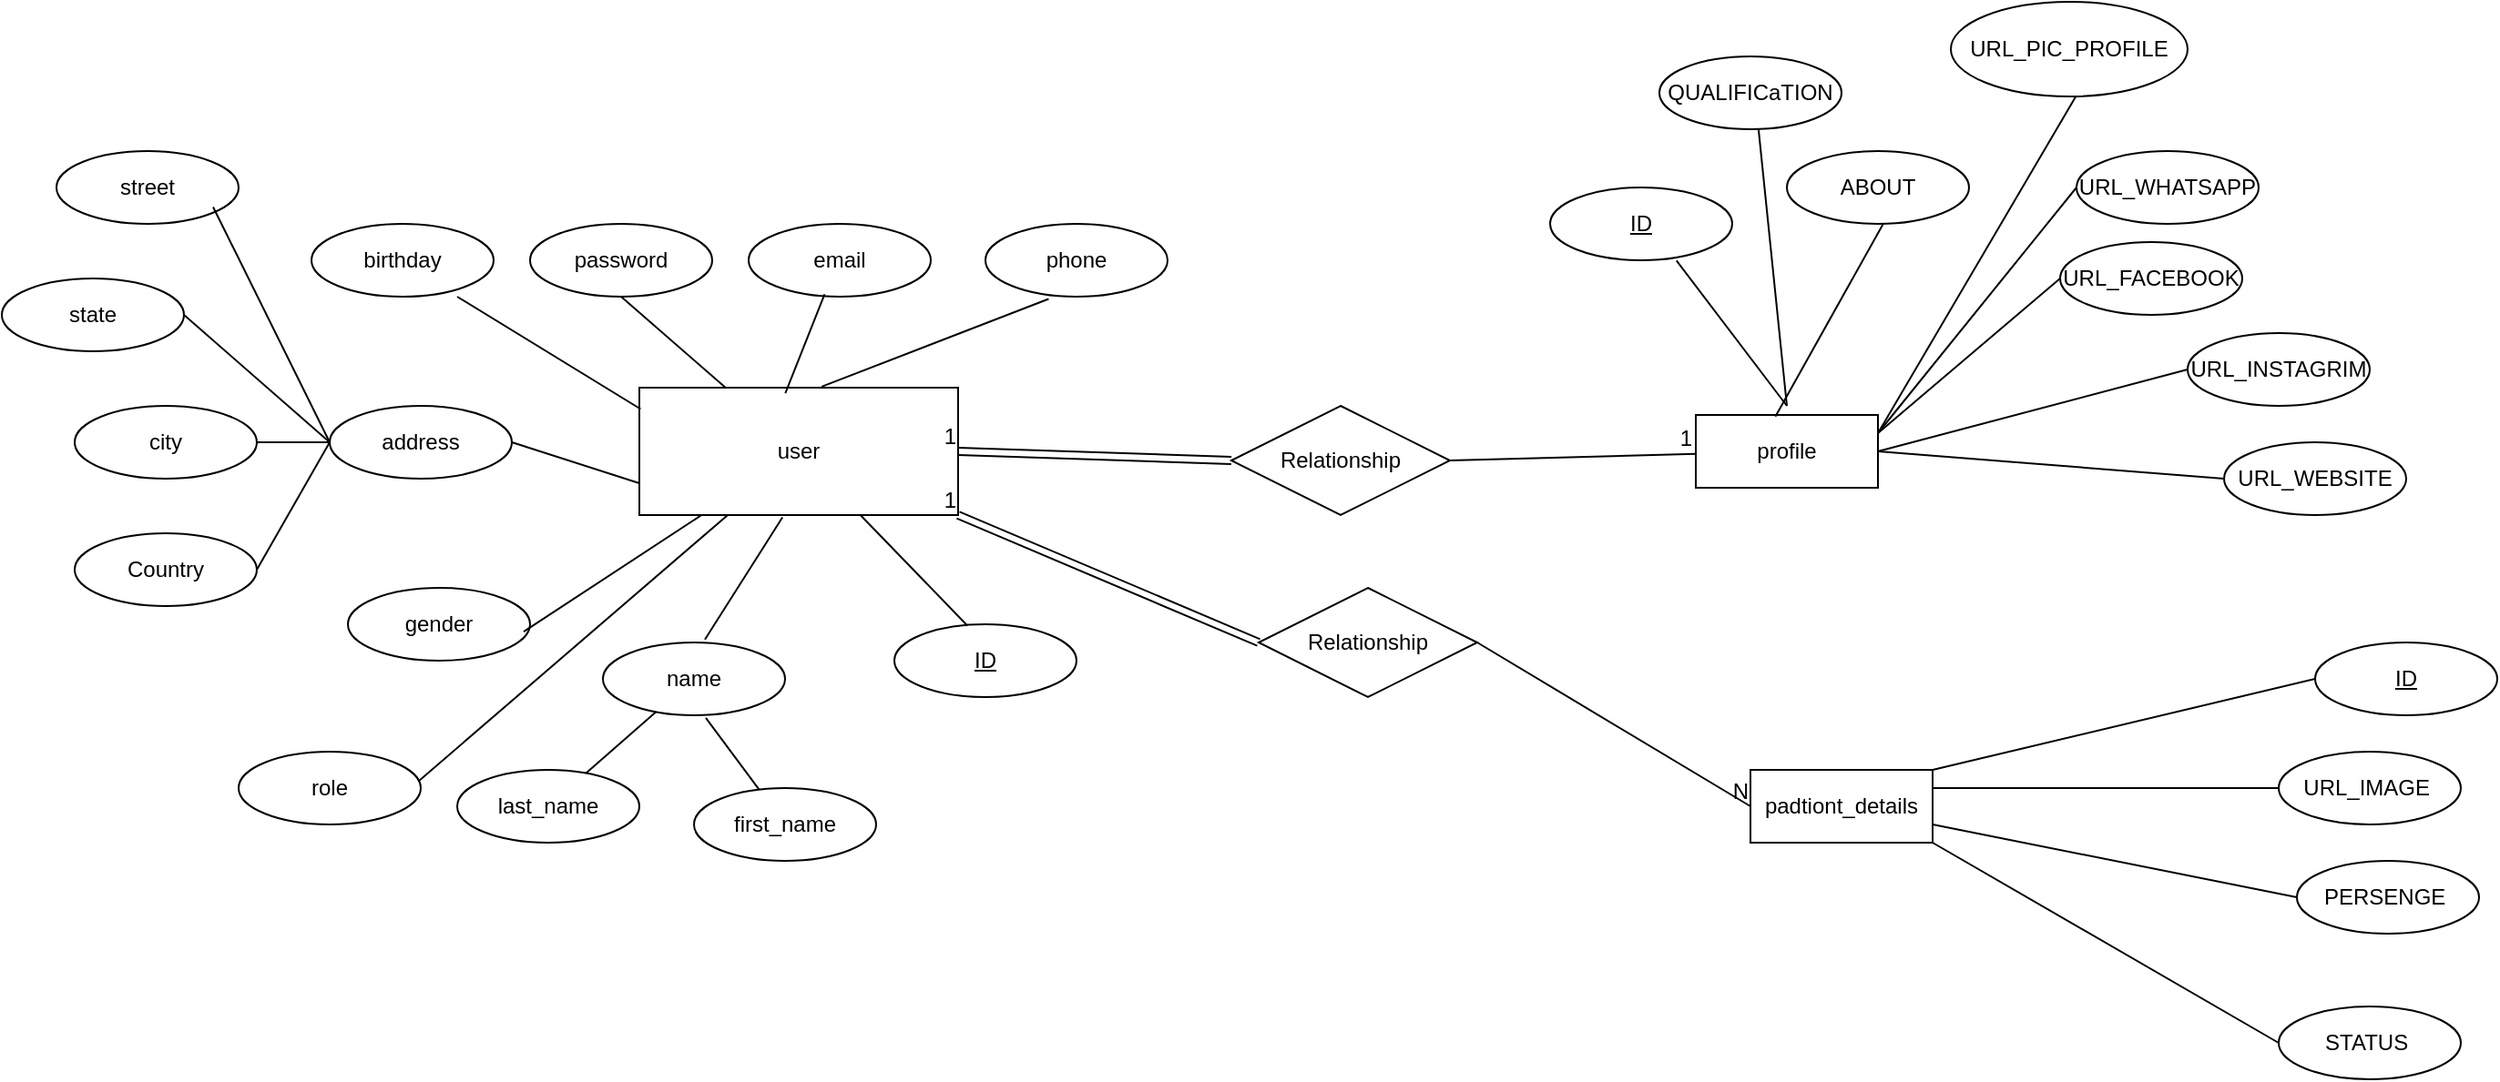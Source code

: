 <mxfile version="26.0.16">
  <diagram id="R2lEEEUBdFMjLlhIrx00" name="Page-1">
    <mxGraphModel dx="1848" dy="1004" grid="1" gridSize="10" guides="1" tooltips="1" connect="1" arrows="1" fold="1" page="1" pageScale="0.01" pageWidth="850" pageHeight="1100" math="0" shadow="0" extFonts="Permanent Marker^https://fonts.googleapis.com/css?family=Permanent+Marker">
      <root>
        <mxCell id="0" />
        <mxCell id="1" parent="0" />
        <mxCell id="b_XB5YI2eUqqzeUNhecL-2" value="user" style="whiteSpace=wrap;html=1;align=center;" parent="1" vertex="1">
          <mxGeometry x="100" y="160" width="175" height="70" as="geometry" />
        </mxCell>
        <mxCell id="b_XB5YI2eUqqzeUNhecL-3" value="profile" style="whiteSpace=wrap;html=1;align=center;" parent="1" vertex="1">
          <mxGeometry x="680" y="175" width="100" height="40" as="geometry" />
        </mxCell>
        <mxCell id="b_XB5YI2eUqqzeUNhecL-4" value="padtiont_details" style="whiteSpace=wrap;html=1;align=center;" parent="1" vertex="1">
          <mxGeometry x="710" y="370" width="100" height="40" as="geometry" />
        </mxCell>
        <mxCell id="J2yaaol_sce2eURwtefv-1" value="ID" style="ellipse;whiteSpace=wrap;html=1;align=center;fontStyle=4;" vertex="1" parent="1">
          <mxGeometry x="240" y="290" width="100" height="40" as="geometry" />
        </mxCell>
        <mxCell id="J2yaaol_sce2eURwtefv-3" value="name" style="ellipse;whiteSpace=wrap;html=1;align=center;" vertex="1" parent="1">
          <mxGeometry x="80" y="300" width="100" height="40" as="geometry" />
        </mxCell>
        <mxCell id="J2yaaol_sce2eURwtefv-4" value="first_name" style="ellipse;whiteSpace=wrap;html=1;align=center;" vertex="1" parent="1">
          <mxGeometry x="130" y="380" width="100" height="40" as="geometry" />
        </mxCell>
        <mxCell id="J2yaaol_sce2eURwtefv-5" value="last_name" style="ellipse;whiteSpace=wrap;html=1;align=center;" vertex="1" parent="1">
          <mxGeometry y="370" width="100" height="40" as="geometry" />
        </mxCell>
        <mxCell id="J2yaaol_sce2eURwtefv-6" value="gender" style="ellipse;whiteSpace=wrap;html=1;align=center;" vertex="1" parent="1">
          <mxGeometry x="-60" y="270" width="100" height="40" as="geometry" />
        </mxCell>
        <mxCell id="J2yaaol_sce2eURwtefv-7" value="phone" style="ellipse;whiteSpace=wrap;html=1;align=center;" vertex="1" parent="1">
          <mxGeometry x="290" y="70" width="100" height="40" as="geometry" />
        </mxCell>
        <mxCell id="J2yaaol_sce2eURwtefv-8" value="birthday" style="ellipse;whiteSpace=wrap;html=1;align=center;" vertex="1" parent="1">
          <mxGeometry x="-80" y="70" width="100" height="40" as="geometry" />
        </mxCell>
        <mxCell id="J2yaaol_sce2eURwtefv-9" value="address" style="ellipse;whiteSpace=wrap;html=1;align=center;" vertex="1" parent="1">
          <mxGeometry x="-70" y="170" width="100" height="40" as="geometry" />
        </mxCell>
        <mxCell id="J2yaaol_sce2eURwtefv-10" value="Country" style="ellipse;whiteSpace=wrap;html=1;align=center;" vertex="1" parent="1">
          <mxGeometry x="-210" y="240" width="100" height="40" as="geometry" />
        </mxCell>
        <mxCell id="J2yaaol_sce2eURwtefv-11" value="city" style="ellipse;whiteSpace=wrap;html=1;align=center;" vertex="1" parent="1">
          <mxGeometry x="-210" y="170" width="100" height="40" as="geometry" />
        </mxCell>
        <mxCell id="J2yaaol_sce2eURwtefv-12" value="state" style="ellipse;whiteSpace=wrap;html=1;align=center;" vertex="1" parent="1">
          <mxGeometry x="-250" y="100" width="100" height="40" as="geometry" />
        </mxCell>
        <mxCell id="J2yaaol_sce2eURwtefv-13" value="street" style="ellipse;whiteSpace=wrap;html=1;align=center;" vertex="1" parent="1">
          <mxGeometry x="-220" y="30" width="100" height="40" as="geometry" />
        </mxCell>
        <mxCell id="J2yaaol_sce2eURwtefv-14" value="email" style="ellipse;whiteSpace=wrap;html=1;align=center;" vertex="1" parent="1">
          <mxGeometry x="160" y="70" width="100" height="40" as="geometry" />
        </mxCell>
        <mxCell id="J2yaaol_sce2eURwtefv-15" value="password" style="ellipse;whiteSpace=wrap;html=1;align=center;" vertex="1" parent="1">
          <mxGeometry x="40" y="70" width="100" height="40" as="geometry" />
        </mxCell>
        <mxCell id="J2yaaol_sce2eURwtefv-16" value="" style="endArrow=none;html=1;rounded=0;entryX=0.401;entryY=0.018;entryDx=0;entryDy=0;entryPerimeter=0;" edge="1" parent="1" source="b_XB5YI2eUqqzeUNhecL-2" target="J2yaaol_sce2eURwtefv-1">
          <mxGeometry relative="1" as="geometry">
            <mxPoint x="60" y="250" as="sourcePoint" />
            <mxPoint x="220" y="250" as="targetPoint" />
          </mxGeometry>
        </mxCell>
        <mxCell id="J2yaaol_sce2eURwtefv-18" value="" style="endArrow=none;html=1;rounded=0;entryX=0.56;entryY=-0.04;entryDx=0;entryDy=0;entryPerimeter=0;exitX=0.449;exitY=1.018;exitDx=0;exitDy=0;exitPerimeter=0;" edge="1" parent="1" source="b_XB5YI2eUqqzeUNhecL-2" target="J2yaaol_sce2eURwtefv-3">
          <mxGeometry relative="1" as="geometry">
            <mxPoint x="160" y="250" as="sourcePoint" />
            <mxPoint x="219" y="311" as="targetPoint" />
          </mxGeometry>
        </mxCell>
        <mxCell id="J2yaaol_sce2eURwtefv-19" value="" style="endArrow=none;html=1;rounded=0;exitX=0.565;exitY=1.037;exitDx=0;exitDy=0;exitPerimeter=0;" edge="1" parent="1" source="J2yaaol_sce2eURwtefv-3" target="J2yaaol_sce2eURwtefv-4">
          <mxGeometry relative="1" as="geometry">
            <mxPoint x="190" y="279" as="sourcePoint" />
            <mxPoint x="249" y="340" as="targetPoint" />
          </mxGeometry>
        </mxCell>
        <mxCell id="J2yaaol_sce2eURwtefv-20" value="" style="endArrow=none;html=1;rounded=0;" edge="1" parent="1" source="J2yaaol_sce2eURwtefv-3" target="J2yaaol_sce2eURwtefv-5">
          <mxGeometry relative="1" as="geometry">
            <mxPoint x="60.5" y="340" as="sourcePoint" />
            <mxPoint x="119.5" y="401" as="targetPoint" />
          </mxGeometry>
        </mxCell>
        <mxCell id="J2yaaol_sce2eURwtefv-21" value="" style="endArrow=none;html=1;rounded=0;exitX=0.965;exitY=0.601;exitDx=0;exitDy=0;exitPerimeter=0;" edge="1" parent="1" source="J2yaaol_sce2eURwtefv-6" target="b_XB5YI2eUqqzeUNhecL-2">
          <mxGeometry relative="1" as="geometry">
            <mxPoint x="-50" y="260" as="sourcePoint" />
            <mxPoint x="110" y="260" as="targetPoint" />
          </mxGeometry>
        </mxCell>
        <mxCell id="J2yaaol_sce2eURwtefv-23" value="" style="endArrow=none;html=1;rounded=0;entryX=0;entryY=0.75;entryDx=0;entryDy=0;exitX=1;exitY=0.5;exitDx=0;exitDy=0;" edge="1" parent="1" source="J2yaaol_sce2eURwtefv-9" target="b_XB5YI2eUqqzeUNhecL-2">
          <mxGeometry relative="1" as="geometry">
            <mxPoint x="-70" y="240" as="sourcePoint" />
            <mxPoint x="90" y="240" as="targetPoint" />
          </mxGeometry>
        </mxCell>
        <mxCell id="J2yaaol_sce2eURwtefv-24" value="" style="endArrow=none;html=1;rounded=0;exitX=1;exitY=0.5;exitDx=0;exitDy=0;entryX=0;entryY=0.5;entryDx=0;entryDy=0;" edge="1" parent="1" source="J2yaaol_sce2eURwtefv-10" target="J2yaaol_sce2eURwtefv-9">
          <mxGeometry relative="1" as="geometry">
            <mxPoint x="-110" y="230" as="sourcePoint" />
            <mxPoint x="50" y="230" as="targetPoint" />
          </mxGeometry>
        </mxCell>
        <mxCell id="J2yaaol_sce2eURwtefv-25" value="" style="endArrow=none;html=1;rounded=0;exitX=1;exitY=0.5;exitDx=0;exitDy=0;entryX=0;entryY=0.5;entryDx=0;entryDy=0;" edge="1" parent="1" source="J2yaaol_sce2eURwtefv-11" target="J2yaaol_sce2eURwtefv-9">
          <mxGeometry relative="1" as="geometry">
            <mxPoint x="-100" y="270" as="sourcePoint" />
            <mxPoint x="-60" y="200" as="targetPoint" />
          </mxGeometry>
        </mxCell>
        <mxCell id="J2yaaol_sce2eURwtefv-26" value="" style="endArrow=none;html=1;rounded=0;exitX=1;exitY=0.5;exitDx=0;exitDy=0;entryX=0;entryY=0.5;entryDx=0;entryDy=0;" edge="1" parent="1" source="J2yaaol_sce2eURwtefv-12" target="J2yaaol_sce2eURwtefv-9">
          <mxGeometry relative="1" as="geometry">
            <mxPoint x="-90" y="280" as="sourcePoint" />
            <mxPoint x="-50" y="210" as="targetPoint" />
          </mxGeometry>
        </mxCell>
        <mxCell id="J2yaaol_sce2eURwtefv-27" value="" style="endArrow=none;html=1;rounded=0;exitX=0.86;exitY=0.768;exitDx=0;exitDy=0;exitPerimeter=0;entryX=0;entryY=0.5;entryDx=0;entryDy=0;" edge="1" parent="1" source="J2yaaol_sce2eURwtefv-13" target="J2yaaol_sce2eURwtefv-9">
          <mxGeometry relative="1" as="geometry">
            <mxPoint x="-80" y="290" as="sourcePoint" />
            <mxPoint x="-70" y="180" as="targetPoint" />
          </mxGeometry>
        </mxCell>
        <mxCell id="J2yaaol_sce2eURwtefv-28" value="" style="endArrow=none;html=1;rounded=0;exitX=0.8;exitY=1;exitDx=0;exitDy=0;entryX=0.004;entryY=0.168;entryDx=0;entryDy=0;entryPerimeter=0;exitPerimeter=0;" edge="1" parent="1" source="J2yaaol_sce2eURwtefv-8" target="b_XB5YI2eUqqzeUNhecL-2">
          <mxGeometry relative="1" as="geometry">
            <mxPoint x="-70" y="300" as="sourcePoint" />
            <mxPoint x="-30" y="230" as="targetPoint" />
          </mxGeometry>
        </mxCell>
        <mxCell id="J2yaaol_sce2eURwtefv-29" value="" style="endArrow=none;html=1;rounded=0;exitX=0.5;exitY=1;exitDx=0;exitDy=0;" edge="1" parent="1" source="J2yaaol_sce2eURwtefv-15" target="b_XB5YI2eUqqzeUNhecL-2">
          <mxGeometry relative="1" as="geometry">
            <mxPoint x="90" y="130" as="sourcePoint" />
            <mxPoint x="250" y="130" as="targetPoint" />
          </mxGeometry>
        </mxCell>
        <mxCell id="J2yaaol_sce2eURwtefv-30" value="" style="endArrow=none;html=1;rounded=0;exitX=0.417;exitY=0.967;exitDx=0;exitDy=0;exitPerimeter=0;entryX=0.458;entryY=0.043;entryDx=0;entryDy=0;entryPerimeter=0;" edge="1" parent="1" source="J2yaaol_sce2eURwtefv-14" target="b_XB5YI2eUqqzeUNhecL-2">
          <mxGeometry relative="1" as="geometry">
            <mxPoint x="200" y="130" as="sourcePoint" />
            <mxPoint x="360" y="130" as="targetPoint" />
          </mxGeometry>
        </mxCell>
        <mxCell id="J2yaaol_sce2eURwtefv-31" value="" style="endArrow=none;html=1;rounded=0;exitX=0.347;exitY=1.031;exitDx=0;exitDy=0;exitPerimeter=0;entryX=0.572;entryY=-0.008;entryDx=0;entryDy=0;entryPerimeter=0;" edge="1" parent="1" source="J2yaaol_sce2eURwtefv-7" target="b_XB5YI2eUqqzeUNhecL-2">
          <mxGeometry relative="1" as="geometry">
            <mxPoint x="300" y="130" as="sourcePoint" />
            <mxPoint x="460" y="130" as="targetPoint" />
          </mxGeometry>
        </mxCell>
        <mxCell id="J2yaaol_sce2eURwtefv-32" value="Relationship" style="shape=rhombus;perimeter=rhombusPerimeter;whiteSpace=wrap;html=1;align=center;" vertex="1" parent="1">
          <mxGeometry x="425" y="170" width="120" height="60" as="geometry" />
        </mxCell>
        <mxCell id="J2yaaol_sce2eURwtefv-36" value="" style="shape=link;html=1;rounded=0;exitX=0;exitY=0.5;exitDx=0;exitDy=0;entryX=1;entryY=0.5;entryDx=0;entryDy=0;" edge="1" parent="1" source="J2yaaol_sce2eURwtefv-32" target="b_XB5YI2eUqqzeUNhecL-2">
          <mxGeometry relative="1" as="geometry">
            <mxPoint x="390" y="320" as="sourcePoint" />
            <mxPoint x="550" y="320" as="targetPoint" />
          </mxGeometry>
        </mxCell>
        <mxCell id="J2yaaol_sce2eURwtefv-37" value="1" style="resizable=0;html=1;whiteSpace=wrap;align=right;verticalAlign=bottom;" connectable="0" vertex="1" parent="J2yaaol_sce2eURwtefv-36">
          <mxGeometry x="1" relative="1" as="geometry" />
        </mxCell>
        <mxCell id="J2yaaol_sce2eURwtefv-40" value="" style="endArrow=none;html=1;rounded=0;exitX=1;exitY=0.5;exitDx=0;exitDy=0;" edge="1" parent="1" source="J2yaaol_sce2eURwtefv-32" target="b_XB5YI2eUqqzeUNhecL-3">
          <mxGeometry relative="1" as="geometry">
            <mxPoint x="520" y="300" as="sourcePoint" />
            <mxPoint x="680" y="300" as="targetPoint" />
          </mxGeometry>
        </mxCell>
        <mxCell id="J2yaaol_sce2eURwtefv-41" value="1" style="resizable=0;html=1;whiteSpace=wrap;align=right;verticalAlign=bottom;" connectable="0" vertex="1" parent="J2yaaol_sce2eURwtefv-40">
          <mxGeometry x="1" relative="1" as="geometry" />
        </mxCell>
        <mxCell id="J2yaaol_sce2eURwtefv-42" value="Relationship" style="shape=rhombus;perimeter=rhombusPerimeter;whiteSpace=wrap;html=1;align=center;" vertex="1" parent="1">
          <mxGeometry x="440" y="270" width="120" height="60" as="geometry" />
        </mxCell>
        <mxCell id="J2yaaol_sce2eURwtefv-47" value="" style="endArrow=none;html=1;rounded=0;exitX=1;exitY=0.5;exitDx=0;exitDy=0;entryX=0;entryY=0.5;entryDx=0;entryDy=0;" edge="1" parent="1" source="J2yaaol_sce2eURwtefv-42" target="b_XB5YI2eUqqzeUNhecL-4">
          <mxGeometry relative="1" as="geometry">
            <mxPoint x="310" y="450" as="sourcePoint" />
            <mxPoint x="470" y="450" as="targetPoint" />
          </mxGeometry>
        </mxCell>
        <mxCell id="J2yaaol_sce2eURwtefv-48" value="N" style="resizable=0;html=1;whiteSpace=wrap;align=right;verticalAlign=bottom;" connectable="0" vertex="1" parent="J2yaaol_sce2eURwtefv-47">
          <mxGeometry x="1" relative="1" as="geometry" />
        </mxCell>
        <mxCell id="J2yaaol_sce2eURwtefv-49" value="" style="shape=link;html=1;rounded=0;exitX=0;exitY=0.5;exitDx=0;exitDy=0;entryX=1;entryY=1;entryDx=0;entryDy=0;" edge="1" parent="1" source="J2yaaol_sce2eURwtefv-42" target="b_XB5YI2eUqqzeUNhecL-2">
          <mxGeometry relative="1" as="geometry">
            <mxPoint x="300" y="400" as="sourcePoint" />
            <mxPoint x="460" y="400" as="targetPoint" />
          </mxGeometry>
        </mxCell>
        <mxCell id="J2yaaol_sce2eURwtefv-50" value="1" style="resizable=0;html=1;whiteSpace=wrap;align=right;verticalAlign=bottom;" connectable="0" vertex="1" parent="J2yaaol_sce2eURwtefv-49">
          <mxGeometry x="1" relative="1" as="geometry" />
        </mxCell>
        <mxCell id="J2yaaol_sce2eURwtefv-51" value="role" style="ellipse;whiteSpace=wrap;html=1;align=center;" vertex="1" parent="1">
          <mxGeometry x="-120" y="360" width="100" height="40" as="geometry" />
        </mxCell>
        <mxCell id="J2yaaol_sce2eURwtefv-52" value="" style="endArrow=none;html=1;rounded=0;exitX=0.986;exitY=0.409;exitDx=0;exitDy=0;exitPerimeter=0;entryX=0.279;entryY=0.996;entryDx=0;entryDy=0;entryPerimeter=0;" edge="1" parent="1" source="J2yaaol_sce2eURwtefv-51" target="b_XB5YI2eUqqzeUNhecL-2">
          <mxGeometry relative="1" as="geometry">
            <mxPoint x="-60" y="470" as="sourcePoint" />
            <mxPoint x="100" y="470" as="targetPoint" />
          </mxGeometry>
        </mxCell>
        <mxCell id="J2yaaol_sce2eURwtefv-53" value="ID" style="ellipse;whiteSpace=wrap;html=1;align=center;fontStyle=4;" vertex="1" parent="1">
          <mxGeometry x="600" y="50" width="100" height="40" as="geometry" />
        </mxCell>
        <mxCell id="J2yaaol_sce2eURwtefv-54" value="" style="endArrow=none;html=1;rounded=0;exitX=0.694;exitY=1.005;exitDx=0;exitDy=0;exitPerimeter=0;" edge="1" parent="1" source="J2yaaol_sce2eURwtefv-53">
          <mxGeometry relative="1" as="geometry">
            <mxPoint x="510" y="110" as="sourcePoint" />
            <mxPoint x="730" y="170" as="targetPoint" />
          </mxGeometry>
        </mxCell>
        <mxCell id="J2yaaol_sce2eURwtefv-56" value="" style="endArrow=none;html=1;rounded=0;exitX=0.542;exitY=0.941;exitDx=0;exitDy=0;exitPerimeter=0;entryX=0.437;entryY=0.021;entryDx=0;entryDy=0;entryPerimeter=0;" edge="1" parent="1" source="J2yaaol_sce2eURwtefv-57" target="b_XB5YI2eUqqzeUNhecL-3">
          <mxGeometry relative="1" as="geometry">
            <mxPoint x="789.4" y="78.2" as="sourcePoint" />
            <mxPoint x="720" y="170" as="targetPoint" />
          </mxGeometry>
        </mxCell>
        <mxCell id="J2yaaol_sce2eURwtefv-57" value="ABOUT" style="ellipse;whiteSpace=wrap;html=1;align=center;" vertex="1" parent="1">
          <mxGeometry x="730" y="30" width="100" height="40" as="geometry" />
        </mxCell>
        <mxCell id="J2yaaol_sce2eURwtefv-58" value="" style="endArrow=none;html=1;rounded=0;exitX=0.542;exitY=0.941;exitDx=0;exitDy=0;exitPerimeter=0;" edge="1" parent="1" source="J2yaaol_sce2eURwtefv-59">
          <mxGeometry relative="1" as="geometry">
            <mxPoint x="915.4" y="108.2" as="sourcePoint" />
            <mxPoint x="730" y="170" as="targetPoint" />
          </mxGeometry>
        </mxCell>
        <mxCell id="J2yaaol_sce2eURwtefv-59" value="QUALIFICaTION" style="ellipse;whiteSpace=wrap;html=1;align=center;" vertex="1" parent="1">
          <mxGeometry x="660" y="-22" width="100" height="40" as="geometry" />
        </mxCell>
        <mxCell id="J2yaaol_sce2eURwtefv-61" value="" style="endArrow=none;html=1;rounded=0;exitX=0;exitY=0.5;exitDx=0;exitDy=0;entryX=1;entryY=0.5;entryDx=0;entryDy=0;" edge="1" parent="1" source="J2yaaol_sce2eURwtefv-62" target="b_XB5YI2eUqqzeUNhecL-3">
          <mxGeometry relative="1" as="geometry">
            <mxPoint x="955.4" y="192.2" as="sourcePoint" />
            <mxPoint x="890" y="290" as="targetPoint" />
          </mxGeometry>
        </mxCell>
        <mxCell id="J2yaaol_sce2eURwtefv-62" value="URL_WEBSITE" style="ellipse;whiteSpace=wrap;html=1;align=center;" vertex="1" parent="1">
          <mxGeometry x="970" y="190" width="100" height="40" as="geometry" />
        </mxCell>
        <mxCell id="J2yaaol_sce2eURwtefv-63" value="" style="endArrow=none;html=1;rounded=0;exitX=0;exitY=0.5;exitDx=0;exitDy=0;entryX=1;entryY=0.25;entryDx=0;entryDy=0;" edge="1" parent="1" source="J2yaaol_sce2eURwtefv-64" target="b_XB5YI2eUqqzeUNhecL-3">
          <mxGeometry relative="1" as="geometry">
            <mxPoint x="935.4" y="128.2" as="sourcePoint" />
            <mxPoint x="870" y="226" as="targetPoint" />
          </mxGeometry>
        </mxCell>
        <mxCell id="J2yaaol_sce2eURwtefv-64" value="URL_FACEBOOK" style="ellipse;whiteSpace=wrap;html=1;align=center;" vertex="1" parent="1">
          <mxGeometry x="880" y="80" width="100" height="40" as="geometry" />
        </mxCell>
        <mxCell id="J2yaaol_sce2eURwtefv-65" value="" style="endArrow=none;html=1;rounded=0;exitX=0.542;exitY=0.941;exitDx=0;exitDy=0;exitPerimeter=0;entryX=1;entryY=0.25;entryDx=0;entryDy=0;" edge="1" parent="1" source="J2yaaol_sce2eURwtefv-66" target="b_XB5YI2eUqqzeUNhecL-3">
          <mxGeometry relative="1" as="geometry">
            <mxPoint x="945.4" y="138.2" as="sourcePoint" />
            <mxPoint x="880" y="236" as="targetPoint" />
          </mxGeometry>
        </mxCell>
        <mxCell id="J2yaaol_sce2eURwtefv-66" value="URL_PIC_PROFILE" style="ellipse;whiteSpace=wrap;html=1;align=center;" vertex="1" parent="1">
          <mxGeometry x="820" y="-52" width="130" height="52" as="geometry" />
        </mxCell>
        <mxCell id="J2yaaol_sce2eURwtefv-67" value="" style="endArrow=none;html=1;rounded=0;exitX=0;exitY=0.5;exitDx=0;exitDy=0;entryX=1;entryY=0.25;entryDx=0;entryDy=0;" edge="1" parent="1" source="J2yaaol_sce2eURwtefv-68" target="b_XB5YI2eUqqzeUNhecL-3">
          <mxGeometry relative="1" as="geometry">
            <mxPoint x="955.4" y="148.2" as="sourcePoint" />
            <mxPoint x="890" y="246" as="targetPoint" />
          </mxGeometry>
        </mxCell>
        <mxCell id="J2yaaol_sce2eURwtefv-68" value="URL_WHATSAPP" style="ellipse;whiteSpace=wrap;html=1;align=center;" vertex="1" parent="1">
          <mxGeometry x="889" y="30" width="100" height="40" as="geometry" />
        </mxCell>
        <mxCell id="J2yaaol_sce2eURwtefv-69" value="" style="endArrow=none;html=1;rounded=0;exitX=0;exitY=0.5;exitDx=0;exitDy=0;entryX=1;entryY=0.5;entryDx=0;entryDy=0;" edge="1" parent="1" source="J2yaaol_sce2eURwtefv-70" target="b_XB5YI2eUqqzeUNhecL-3">
          <mxGeometry relative="1" as="geometry">
            <mxPoint x="948.4" y="295.2" as="sourcePoint" />
            <mxPoint x="883" y="393" as="targetPoint" />
          </mxGeometry>
        </mxCell>
        <mxCell id="J2yaaol_sce2eURwtefv-70" value="URL_INSTAGRIM" style="ellipse;whiteSpace=wrap;html=1;align=center;" vertex="1" parent="1">
          <mxGeometry x="950" y="130" width="100" height="40" as="geometry" />
        </mxCell>
        <mxCell id="J2yaaol_sce2eURwtefv-71" value="" style="endArrow=none;html=1;rounded=0;exitX=0;exitY=0.5;exitDx=0;exitDy=0;entryX=1;entryY=0;entryDx=0;entryDy=0;" edge="1" parent="1" source="J2yaaol_sce2eURwtefv-79" target="b_XB5YI2eUqqzeUNhecL-4">
          <mxGeometry relative="1" as="geometry">
            <mxPoint x="1000" y="330" as="sourcePoint" />
            <mxPoint x="810" y="315" as="targetPoint" />
          </mxGeometry>
        </mxCell>
        <mxCell id="J2yaaol_sce2eURwtefv-73" value="" style="endArrow=none;html=1;rounded=0;exitX=0;exitY=0.5;exitDx=0;exitDy=0;entryX=1;entryY=0.25;entryDx=0;entryDy=0;" edge="1" parent="1" source="J2yaaol_sce2eURwtefv-74" target="b_XB5YI2eUqqzeUNhecL-4">
          <mxGeometry relative="1" as="geometry">
            <mxPoint x="985.4" y="362.2" as="sourcePoint" />
            <mxPoint x="810" y="365" as="targetPoint" />
          </mxGeometry>
        </mxCell>
        <mxCell id="J2yaaol_sce2eURwtefv-74" value="URL_IMAGE&amp;nbsp;" style="ellipse;whiteSpace=wrap;html=1;align=center;" vertex="1" parent="1">
          <mxGeometry x="1000" y="360" width="100" height="40" as="geometry" />
        </mxCell>
        <mxCell id="J2yaaol_sce2eURwtefv-75" value="" style="endArrow=none;html=1;rounded=0;exitX=0;exitY=0.5;exitDx=0;exitDy=0;entryX=1;entryY=0.75;entryDx=0;entryDy=0;" edge="1" parent="1" source="J2yaaol_sce2eURwtefv-76" target="b_XB5YI2eUqqzeUNhecL-4">
          <mxGeometry relative="1" as="geometry">
            <mxPoint x="995.4" y="422.2" as="sourcePoint" />
            <mxPoint x="820" y="425" as="targetPoint" />
          </mxGeometry>
        </mxCell>
        <mxCell id="J2yaaol_sce2eURwtefv-76" value="PERSENGE&amp;nbsp;" style="ellipse;whiteSpace=wrap;html=1;align=center;" vertex="1" parent="1">
          <mxGeometry x="1010" y="420" width="100" height="40" as="geometry" />
        </mxCell>
        <mxCell id="J2yaaol_sce2eURwtefv-77" value="" style="endArrow=none;html=1;rounded=0;exitX=0;exitY=0.5;exitDx=0;exitDy=0;entryX=1;entryY=1;entryDx=0;entryDy=0;" edge="1" parent="1" source="J2yaaol_sce2eURwtefv-78" target="b_XB5YI2eUqqzeUNhecL-4">
          <mxGeometry relative="1" as="geometry">
            <mxPoint x="985.4" y="502.2" as="sourcePoint" />
            <mxPoint x="810" y="505" as="targetPoint" />
          </mxGeometry>
        </mxCell>
        <mxCell id="J2yaaol_sce2eURwtefv-78" value="STATUS&amp;nbsp;" style="ellipse;whiteSpace=wrap;html=1;align=center;" vertex="1" parent="1">
          <mxGeometry x="1000" y="500" width="100" height="40" as="geometry" />
        </mxCell>
        <mxCell id="J2yaaol_sce2eURwtefv-79" value="ID" style="ellipse;whiteSpace=wrap;html=1;align=center;fontStyle=4;" vertex="1" parent="1">
          <mxGeometry x="1020" y="300" width="100" height="40" as="geometry" />
        </mxCell>
      </root>
    </mxGraphModel>
  </diagram>
</mxfile>
